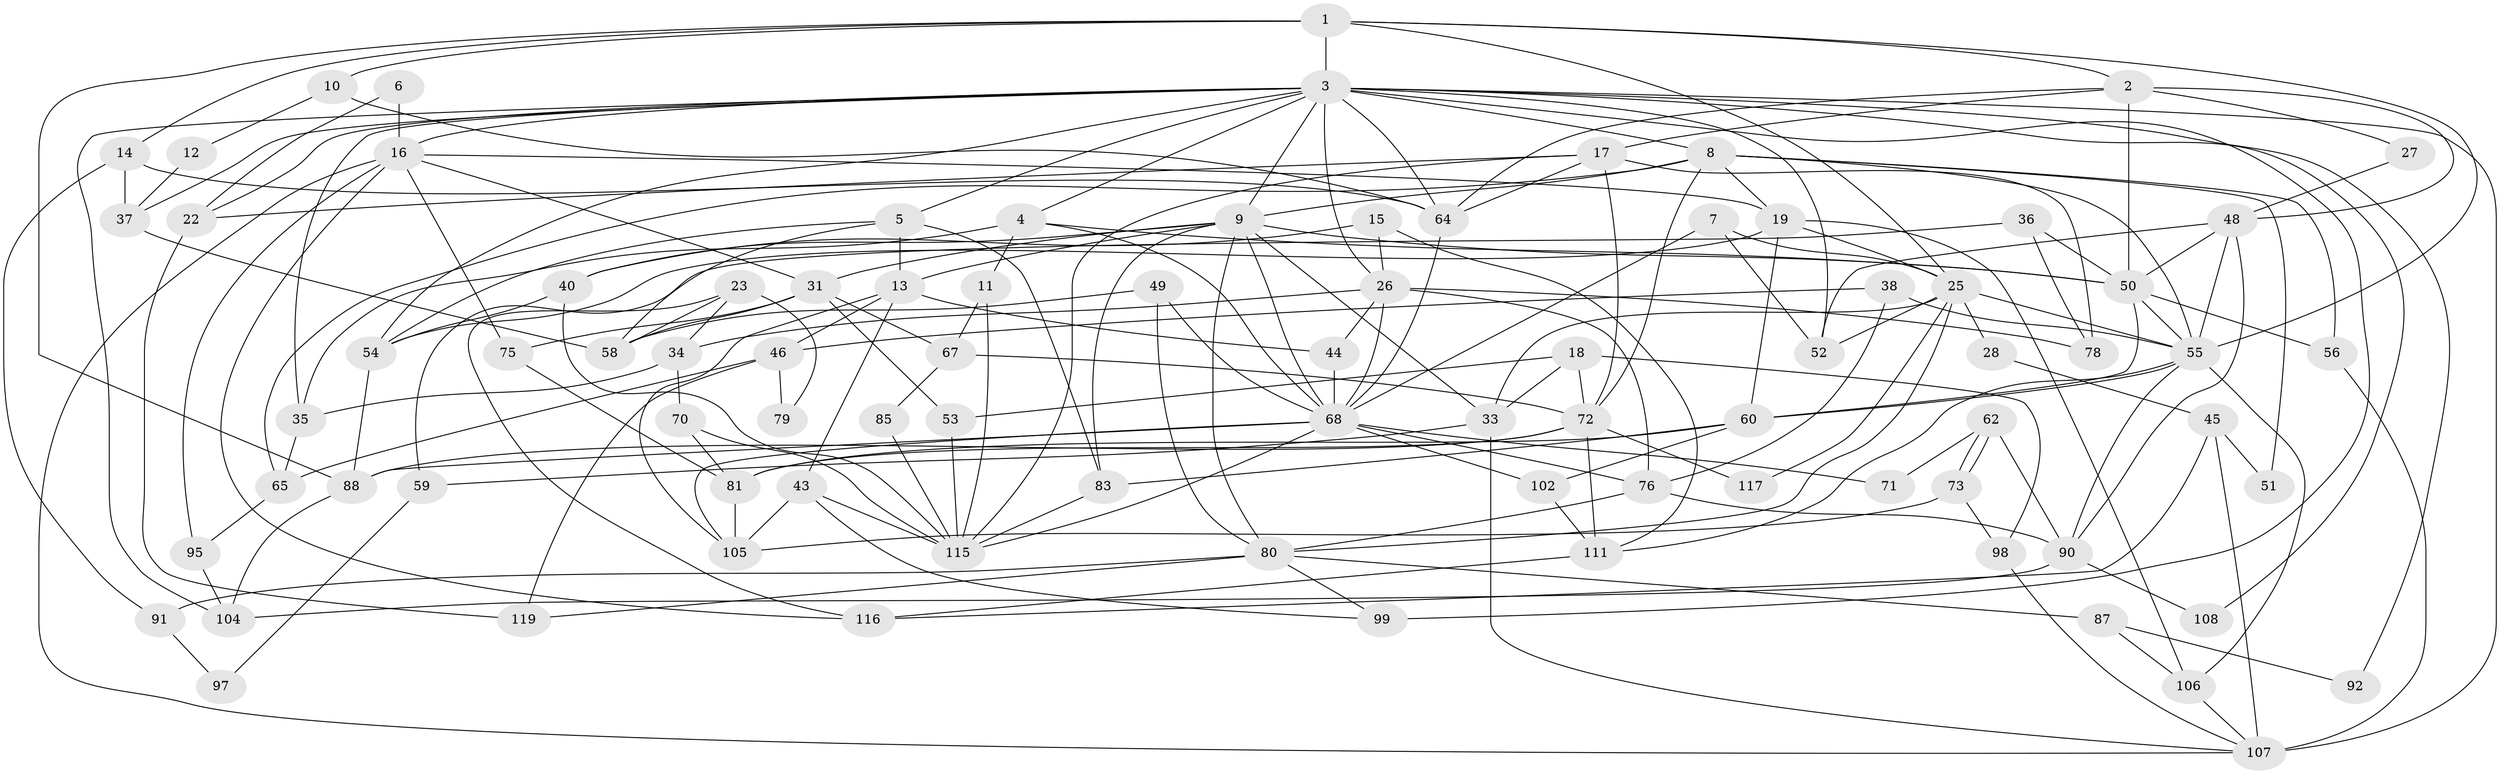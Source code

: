 // original degree distribution, {3: 0.27419354838709675, 4: 0.27419354838709675, 8: 0.016129032258064516, 2: 0.14516129032258066, 5: 0.18548387096774194, 6: 0.056451612903225805, 7: 0.024193548387096774, 9: 0.016129032258064516, 10: 0.008064516129032258}
// Generated by graph-tools (version 1.1) at 2025/18/03/04/25 18:18:55]
// undirected, 86 vertices, 201 edges
graph export_dot {
graph [start="1"]
  node [color=gray90,style=filled];
  1 [super="+24"];
  2 [super="+114"];
  3 [super="+39+30+29+42+20"];
  4 [super="+63"];
  5;
  6;
  7;
  8 [super="+112"];
  9 [super="+57+110"];
  10;
  11;
  12;
  13 [super="+84"];
  14;
  15;
  16 [super="+94+74"];
  17;
  18;
  19 [super="+124"];
  22;
  23;
  25 [super="+47"];
  26 [super="+109+32"];
  27;
  28;
  31 [super="+41"];
  33 [super="+113"];
  34 [super="+82"];
  35;
  36;
  37;
  38;
  40;
  43;
  44;
  45;
  46;
  48;
  49;
  50 [super="+69"];
  51;
  52 [super="+89"];
  53;
  54;
  55 [super="+61+120"];
  56;
  58;
  59;
  60 [super="+103"];
  62;
  64;
  65;
  67;
  68 [super="+123"];
  70;
  71;
  72 [super="+77+96"];
  73;
  75;
  76;
  78;
  79;
  80 [super="+86+101"];
  81;
  83 [super="+93"];
  85;
  87;
  88;
  90 [super="+100"];
  91;
  92;
  95;
  97;
  98;
  99;
  102;
  104;
  105;
  106;
  107 [super="+121"];
  108;
  111;
  115;
  116;
  117;
  119;
  1 -- 88;
  1 -- 3 [weight=3];
  1 -- 2;
  1 -- 55;
  1 -- 10;
  1 -- 14;
  1 -- 25;
  2 -- 17;
  2 -- 64;
  2 -- 48;
  2 -- 27;
  2 -- 50;
  3 -- 8;
  3 -- 35;
  3 -- 92;
  3 -- 99 [weight=2];
  3 -- 37;
  3 -- 26;
  3 -- 107 [weight=2];
  3 -- 108;
  3 -- 54;
  3 -- 4;
  3 -- 9;
  3 -- 64;
  3 -- 22;
  3 -- 104;
  3 -- 16;
  3 -- 5;
  3 -- 52;
  4 -- 35;
  4 -- 50;
  4 -- 68;
  4 -- 11;
  5 -- 54;
  5 -- 58;
  5 -- 13;
  5 -- 83;
  6 -- 16;
  6 -- 22;
  7 -- 25;
  7 -- 52;
  7 -- 68;
  8 -- 51;
  8 -- 56;
  8 -- 9;
  8 -- 65;
  8 -- 19;
  8 -- 55;
  8 -- 72;
  9 -- 33;
  9 -- 40;
  9 -- 13;
  9 -- 80;
  9 -- 50;
  9 -- 83;
  9 -- 68;
  9 -- 31;
  10 -- 64;
  10 -- 12;
  11 -- 115;
  11 -- 67;
  12 -- 37;
  13 -- 44;
  13 -- 43;
  13 -- 105;
  13 -- 46;
  14 -- 64;
  14 -- 37;
  14 -- 91;
  15 -- 111;
  15 -- 40;
  15 -- 26;
  16 -- 19;
  16 -- 75;
  16 -- 31;
  16 -- 116;
  16 -- 95;
  16 -- 107;
  17 -- 64;
  17 -- 115;
  17 -- 22;
  17 -- 78;
  17 -- 72;
  18 -- 53;
  18 -- 98;
  18 -- 33;
  18 -- 72;
  19 -- 106;
  19 -- 25;
  19 -- 54;
  19 -- 60;
  22 -- 119;
  23 -- 58;
  23 -- 79;
  23 -- 116;
  23 -- 34;
  25 -- 28;
  25 -- 80;
  25 -- 33;
  25 -- 117;
  25 -- 55;
  25 -- 52;
  26 -- 44;
  26 -- 78 [weight=2];
  26 -- 68;
  26 -- 76 [weight=2];
  26 -- 34;
  27 -- 48;
  28 -- 45;
  31 -- 67;
  31 -- 58;
  31 -- 53;
  31 -- 75;
  33 -- 107;
  33 -- 59;
  34 -- 35;
  34 -- 70;
  35 -- 65;
  36 -- 78;
  36 -- 59;
  36 -- 50;
  37 -- 58;
  38 -- 46;
  38 -- 76;
  38 -- 55;
  40 -- 54;
  40 -- 115;
  43 -- 105;
  43 -- 99;
  43 -- 115;
  44 -- 68;
  45 -- 116;
  45 -- 51;
  45 -- 107;
  46 -- 119;
  46 -- 65;
  46 -- 79;
  48 -- 90;
  48 -- 50;
  48 -- 55;
  48 -- 52;
  49 -- 58;
  49 -- 68;
  49 -- 80;
  50 -- 56;
  50 -- 55;
  50 -- 60;
  53 -- 115;
  54 -- 88;
  55 -- 106;
  55 -- 111;
  55 -- 90;
  55 -- 60;
  56 -- 107;
  59 -- 97;
  60 -- 102 [weight=2];
  60 -- 81;
  60 -- 83;
  62 -- 90;
  62 -- 73;
  62 -- 73;
  62 -- 71;
  64 -- 68;
  65 -- 95;
  67 -- 85;
  67 -- 72;
  68 -- 105;
  68 -- 76;
  68 -- 88;
  68 -- 102;
  68 -- 71;
  68 -- 115;
  70 -- 115;
  70 -- 81;
  72 -- 88;
  72 -- 111;
  72 -- 81;
  72 -- 117;
  73 -- 105;
  73 -- 98;
  75 -- 81;
  76 -- 80;
  76 -- 90;
  80 -- 91;
  80 -- 99;
  80 -- 87;
  80 -- 119;
  81 -- 105;
  83 -- 115;
  85 -- 115;
  87 -- 106;
  87 -- 92;
  88 -- 104;
  90 -- 104;
  90 -- 108;
  91 -- 97;
  95 -- 104;
  98 -- 107;
  102 -- 111;
  106 -- 107;
  111 -- 116;
}
